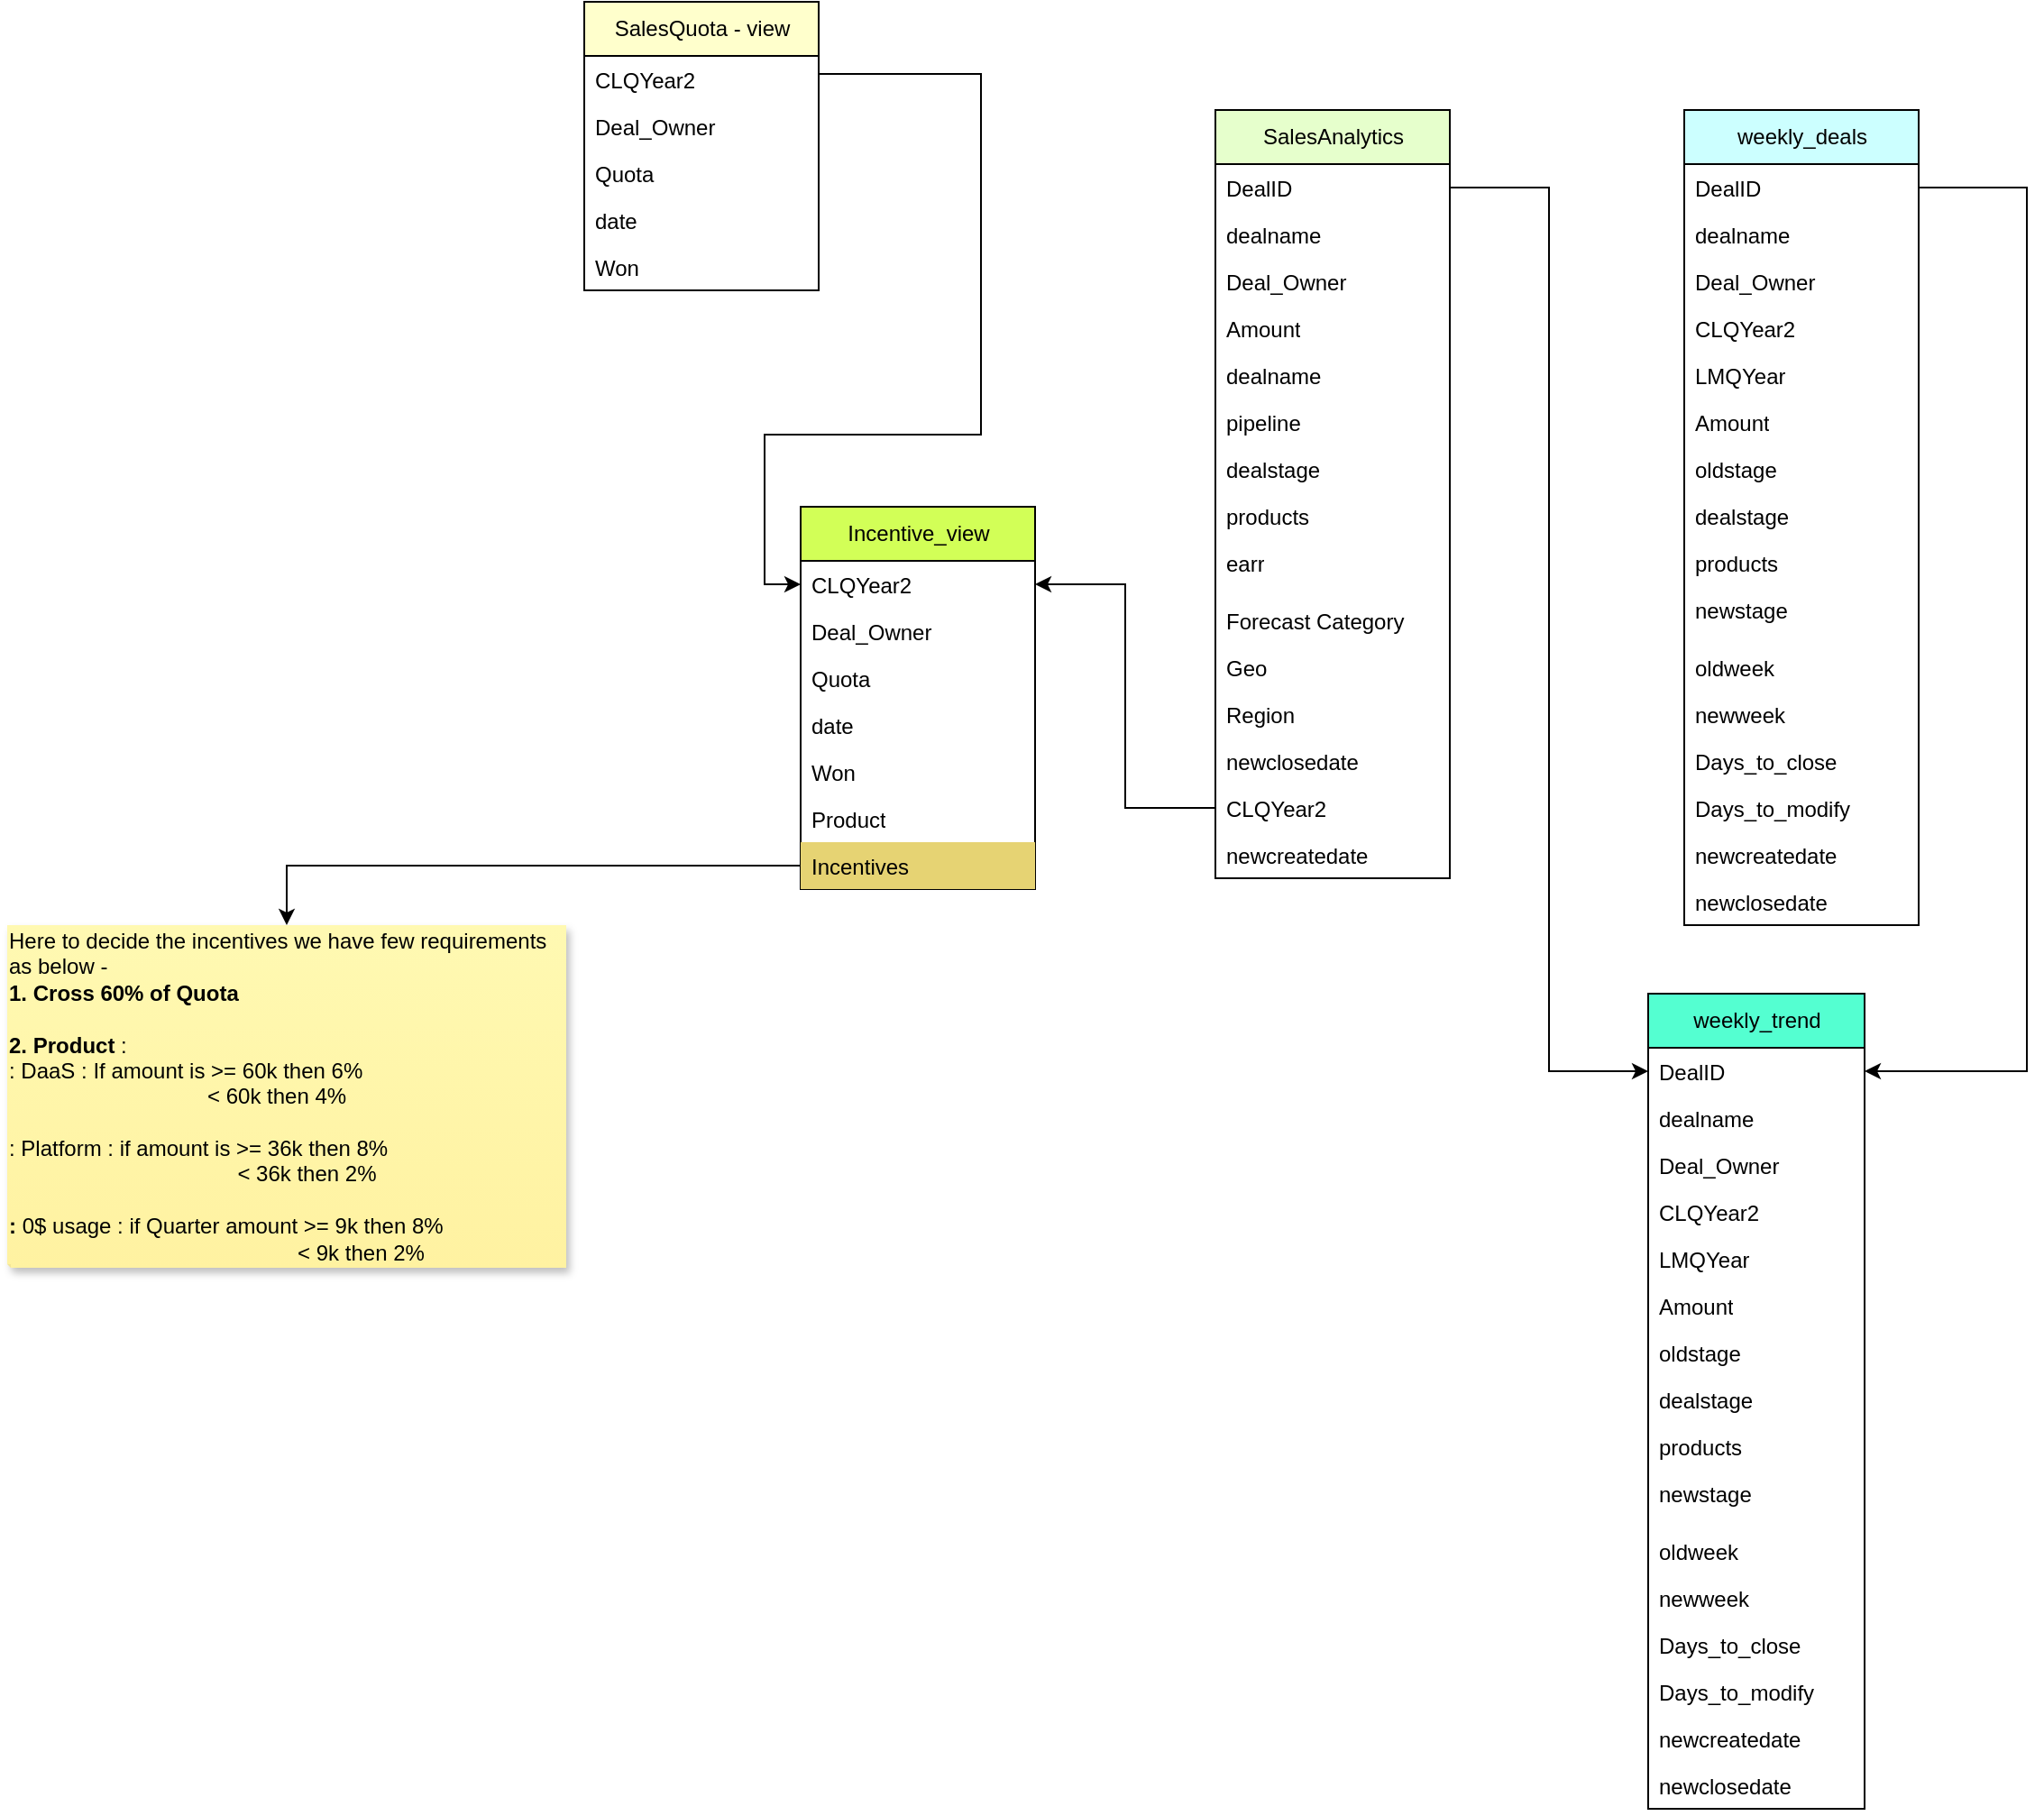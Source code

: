 <mxfile version="20.8.3" type="github">
  <diagram id="of-I4-T_ojTNUOSFvbh3" name="Page-1">
    <mxGraphModel dx="2233" dy="1823" grid="1" gridSize="10" guides="1" tooltips="1" connect="1" arrows="1" fold="1" page="1" pageScale="1" pageWidth="827" pageHeight="1169" math="0" shadow="0">
      <root>
        <mxCell id="0" />
        <mxCell id="1" parent="0" />
        <mxCell id="_g6t0JAhR5jxiRRMaBCF-3" value="SalesAnalytics" style="swimlane;fontStyle=0;childLayout=stackLayout;horizontal=1;startSize=30;fillColor=#E6FFCC;horizontalStack=0;resizeParent=1;resizeParentMax=0;resizeLast=0;collapsible=1;marginBottom=0;html=1;" vertex="1" parent="1">
          <mxGeometry x="320" y="20" width="130" height="426" as="geometry">
            <mxRectangle x="220" y="40" width="120" height="30" as="alternateBounds" />
          </mxGeometry>
        </mxCell>
        <mxCell id="_g6t0JAhR5jxiRRMaBCF-4" value="DealID&lt;br&gt;" style="text;strokeColor=none;fillColor=none;align=left;verticalAlign=top;spacingLeft=4;spacingRight=4;overflow=hidden;rotatable=0;points=[[0,0.5],[1,0.5]];portConstraint=eastwest;whiteSpace=wrap;html=1;" vertex="1" parent="_g6t0JAhR5jxiRRMaBCF-3">
          <mxGeometry y="30" width="130" height="26" as="geometry" />
        </mxCell>
        <mxCell id="_g6t0JAhR5jxiRRMaBCF-5" value="dealname" style="text;strokeColor=none;fillColor=none;align=left;verticalAlign=top;spacingLeft=4;spacingRight=4;overflow=hidden;rotatable=0;points=[[0,0.5],[1,0.5]];portConstraint=eastwest;whiteSpace=wrap;html=1;" vertex="1" parent="_g6t0JAhR5jxiRRMaBCF-3">
          <mxGeometry y="56" width="130" height="26" as="geometry" />
        </mxCell>
        <mxCell id="_g6t0JAhR5jxiRRMaBCF-10" value="Deal_Owner" style="text;strokeColor=none;fillColor=none;align=left;verticalAlign=top;spacingLeft=4;spacingRight=4;overflow=hidden;rotatable=0;points=[[0,0.5],[1,0.5]];portConstraint=eastwest;whiteSpace=wrap;html=1;" vertex="1" parent="_g6t0JAhR5jxiRRMaBCF-3">
          <mxGeometry y="82" width="130" height="26" as="geometry" />
        </mxCell>
        <mxCell id="_g6t0JAhR5jxiRRMaBCF-11" value="Amount" style="text;strokeColor=none;fillColor=none;align=left;verticalAlign=top;spacingLeft=4;spacingRight=4;overflow=hidden;rotatable=0;points=[[0,0.5],[1,0.5]];portConstraint=eastwest;whiteSpace=wrap;html=1;" vertex="1" parent="_g6t0JAhR5jxiRRMaBCF-3">
          <mxGeometry y="108" width="130" height="26" as="geometry" />
        </mxCell>
        <mxCell id="_g6t0JAhR5jxiRRMaBCF-12" value="dealname" style="text;strokeColor=none;fillColor=none;align=left;verticalAlign=top;spacingLeft=4;spacingRight=4;overflow=hidden;rotatable=0;points=[[0,0.5],[1,0.5]];portConstraint=eastwest;whiteSpace=wrap;html=1;" vertex="1" parent="_g6t0JAhR5jxiRRMaBCF-3">
          <mxGeometry y="134" width="130" height="26" as="geometry" />
        </mxCell>
        <mxCell id="_g6t0JAhR5jxiRRMaBCF-13" value="pipeline" style="text;strokeColor=none;fillColor=none;align=left;verticalAlign=top;spacingLeft=4;spacingRight=4;overflow=hidden;rotatable=0;points=[[0,0.5],[1,0.5]];portConstraint=eastwest;whiteSpace=wrap;html=1;" vertex="1" parent="_g6t0JAhR5jxiRRMaBCF-3">
          <mxGeometry y="160" width="130" height="26" as="geometry" />
        </mxCell>
        <mxCell id="_g6t0JAhR5jxiRRMaBCF-14" value="dealstage" style="text;strokeColor=none;fillColor=none;align=left;verticalAlign=top;spacingLeft=4;spacingRight=4;overflow=hidden;rotatable=0;points=[[0,0.5],[1,0.5]];portConstraint=eastwest;whiteSpace=wrap;html=1;" vertex="1" parent="_g6t0JAhR5jxiRRMaBCF-3">
          <mxGeometry y="186" width="130" height="26" as="geometry" />
        </mxCell>
        <mxCell id="_g6t0JAhR5jxiRRMaBCF-15" value="products" style="text;strokeColor=none;fillColor=none;align=left;verticalAlign=top;spacingLeft=4;spacingRight=4;overflow=hidden;rotatable=0;points=[[0,0.5],[1,0.5]];portConstraint=eastwest;whiteSpace=wrap;html=1;" vertex="1" parent="_g6t0JAhR5jxiRRMaBCF-3">
          <mxGeometry y="212" width="130" height="26" as="geometry" />
        </mxCell>
        <mxCell id="_g6t0JAhR5jxiRRMaBCF-6" value="earr" style="text;strokeColor=none;fillColor=none;align=left;verticalAlign=top;spacingLeft=4;spacingRight=4;overflow=hidden;rotatable=0;points=[[0,0.5],[1,0.5]];portConstraint=eastwest;whiteSpace=wrap;html=1;" vertex="1" parent="_g6t0JAhR5jxiRRMaBCF-3">
          <mxGeometry y="238" width="130" height="32" as="geometry" />
        </mxCell>
        <mxCell id="_g6t0JAhR5jxiRRMaBCF-16" value="Forecast Category" style="text;strokeColor=none;fillColor=none;align=left;verticalAlign=top;spacingLeft=4;spacingRight=4;overflow=hidden;rotatable=0;points=[[0,0.5],[1,0.5]];portConstraint=eastwest;whiteSpace=wrap;html=1;" vertex="1" parent="_g6t0JAhR5jxiRRMaBCF-3">
          <mxGeometry y="270" width="130" height="26" as="geometry" />
        </mxCell>
        <mxCell id="_g6t0JAhR5jxiRRMaBCF-17" value="Geo" style="text;strokeColor=none;fillColor=none;align=left;verticalAlign=top;spacingLeft=4;spacingRight=4;overflow=hidden;rotatable=0;points=[[0,0.5],[1,0.5]];portConstraint=eastwest;whiteSpace=wrap;html=1;" vertex="1" parent="_g6t0JAhR5jxiRRMaBCF-3">
          <mxGeometry y="296" width="130" height="26" as="geometry" />
        </mxCell>
        <mxCell id="_g6t0JAhR5jxiRRMaBCF-18" value="Region" style="text;strokeColor=none;fillColor=none;align=left;verticalAlign=top;spacingLeft=4;spacingRight=4;overflow=hidden;rotatable=0;points=[[0,0.5],[1,0.5]];portConstraint=eastwest;whiteSpace=wrap;html=1;" vertex="1" parent="_g6t0JAhR5jxiRRMaBCF-3">
          <mxGeometry y="322" width="130" height="26" as="geometry" />
        </mxCell>
        <mxCell id="_g6t0JAhR5jxiRRMaBCF-19" value="newclosedate" style="text;strokeColor=none;fillColor=none;align=left;verticalAlign=top;spacingLeft=4;spacingRight=4;overflow=hidden;rotatable=0;points=[[0,0.5],[1,0.5]];portConstraint=eastwest;whiteSpace=wrap;html=1;" vertex="1" parent="_g6t0JAhR5jxiRRMaBCF-3">
          <mxGeometry y="348" width="130" height="26" as="geometry" />
        </mxCell>
        <mxCell id="_g6t0JAhR5jxiRRMaBCF-20" value="CLQYear2" style="text;strokeColor=none;fillColor=none;align=left;verticalAlign=top;spacingLeft=4;spacingRight=4;overflow=hidden;rotatable=0;points=[[0,0.5],[1,0.5]];portConstraint=eastwest;whiteSpace=wrap;html=1;" vertex="1" parent="_g6t0JAhR5jxiRRMaBCF-3">
          <mxGeometry y="374" width="130" height="26" as="geometry" />
        </mxCell>
        <mxCell id="_g6t0JAhR5jxiRRMaBCF-21" value="newcreatedate" style="text;strokeColor=none;fillColor=none;align=left;verticalAlign=top;spacingLeft=4;spacingRight=4;overflow=hidden;rotatable=0;points=[[0,0.5],[1,0.5]];portConstraint=eastwest;whiteSpace=wrap;html=1;" vertex="1" parent="_g6t0JAhR5jxiRRMaBCF-3">
          <mxGeometry y="400" width="130" height="26" as="geometry" />
        </mxCell>
        <mxCell id="_g6t0JAhR5jxiRRMaBCF-22" value="SalesQuota - view" style="swimlane;fontStyle=0;childLayout=stackLayout;horizontal=1;startSize=30;fillColor=#FFFFCC;horizontalStack=0;resizeParent=1;resizeParentMax=0;resizeLast=0;collapsible=1;marginBottom=0;html=1;" vertex="1" parent="1">
          <mxGeometry x="-30" y="-40" width="130" height="160" as="geometry">
            <mxRectangle x="220" y="40" width="120" height="30" as="alternateBounds" />
          </mxGeometry>
        </mxCell>
        <mxCell id="_g6t0JAhR5jxiRRMaBCF-38" value="CLQYear2" style="text;strokeColor=none;fillColor=none;align=left;verticalAlign=top;spacingLeft=4;spacingRight=4;overflow=hidden;rotatable=0;points=[[0,0.5],[1,0.5]];portConstraint=eastwest;whiteSpace=wrap;html=1;" vertex="1" parent="_g6t0JAhR5jxiRRMaBCF-22">
          <mxGeometry y="30" width="130" height="26" as="geometry" />
        </mxCell>
        <mxCell id="_g6t0JAhR5jxiRRMaBCF-25" value="Deal_Owner" style="text;strokeColor=none;fillColor=none;align=left;verticalAlign=top;spacingLeft=4;spacingRight=4;overflow=hidden;rotatable=0;points=[[0,0.5],[1,0.5]];portConstraint=eastwest;whiteSpace=wrap;html=1;" vertex="1" parent="_g6t0JAhR5jxiRRMaBCF-22">
          <mxGeometry y="56" width="130" height="26" as="geometry" />
        </mxCell>
        <mxCell id="_g6t0JAhR5jxiRRMaBCF-26" value="Quota" style="text;strokeColor=none;fillColor=none;align=left;verticalAlign=top;spacingLeft=4;spacingRight=4;overflow=hidden;rotatable=0;points=[[0,0.5],[1,0.5]];portConstraint=eastwest;whiteSpace=wrap;html=1;" vertex="1" parent="_g6t0JAhR5jxiRRMaBCF-22">
          <mxGeometry y="82" width="130" height="26" as="geometry" />
        </mxCell>
        <mxCell id="_g6t0JAhR5jxiRRMaBCF-27" value="date" style="text;strokeColor=none;fillColor=none;align=left;verticalAlign=top;spacingLeft=4;spacingRight=4;overflow=hidden;rotatable=0;points=[[0,0.5],[1,0.5]];portConstraint=eastwest;whiteSpace=wrap;html=1;" vertex="1" parent="_g6t0JAhR5jxiRRMaBCF-22">
          <mxGeometry y="108" width="130" height="26" as="geometry" />
        </mxCell>
        <mxCell id="_g6t0JAhR5jxiRRMaBCF-28" value="Won" style="text;strokeColor=none;fillColor=none;align=left;verticalAlign=top;spacingLeft=4;spacingRight=4;overflow=hidden;rotatable=0;points=[[0,0.5],[1,0.5]];portConstraint=eastwest;whiteSpace=wrap;html=1;" vertex="1" parent="_g6t0JAhR5jxiRRMaBCF-22">
          <mxGeometry y="134" width="130" height="26" as="geometry" />
        </mxCell>
        <mxCell id="_g6t0JAhR5jxiRRMaBCF-39" value="weekly_deals" style="swimlane;fontStyle=0;childLayout=stackLayout;horizontal=1;startSize=30;fillColor=#CCFFFF;horizontalStack=0;resizeParent=1;resizeParentMax=0;resizeLast=0;collapsible=1;marginBottom=0;html=1;" vertex="1" parent="1">
          <mxGeometry x="580" y="20" width="130" height="452" as="geometry">
            <mxRectangle x="220" y="40" width="120" height="30" as="alternateBounds" />
          </mxGeometry>
        </mxCell>
        <mxCell id="_g6t0JAhR5jxiRRMaBCF-40" value="DealID&lt;br&gt;" style="text;strokeColor=none;fillColor=none;align=left;verticalAlign=top;spacingLeft=4;spacingRight=4;overflow=hidden;rotatable=0;points=[[0,0.5],[1,0.5]];portConstraint=eastwest;whiteSpace=wrap;html=1;" vertex="1" parent="_g6t0JAhR5jxiRRMaBCF-39">
          <mxGeometry y="30" width="130" height="26" as="geometry" />
        </mxCell>
        <mxCell id="_g6t0JAhR5jxiRRMaBCF-41" value="dealname" style="text;strokeColor=none;fillColor=none;align=left;verticalAlign=top;spacingLeft=4;spacingRight=4;overflow=hidden;rotatable=0;points=[[0,0.5],[1,0.5]];portConstraint=eastwest;whiteSpace=wrap;html=1;" vertex="1" parent="_g6t0JAhR5jxiRRMaBCF-39">
          <mxGeometry y="56" width="130" height="26" as="geometry" />
        </mxCell>
        <mxCell id="_g6t0JAhR5jxiRRMaBCF-42" value="Deal_Owner" style="text;strokeColor=none;fillColor=none;align=left;verticalAlign=top;spacingLeft=4;spacingRight=4;overflow=hidden;rotatable=0;points=[[0,0.5],[1,0.5]];portConstraint=eastwest;whiteSpace=wrap;html=1;" vertex="1" parent="_g6t0JAhR5jxiRRMaBCF-39">
          <mxGeometry y="82" width="130" height="26" as="geometry" />
        </mxCell>
        <mxCell id="_g6t0JAhR5jxiRRMaBCF-53" value="CLQYear2" style="text;strokeColor=none;fillColor=none;align=left;verticalAlign=top;spacingLeft=4;spacingRight=4;overflow=hidden;rotatable=0;points=[[0,0.5],[1,0.5]];portConstraint=eastwest;whiteSpace=wrap;html=1;" vertex="1" parent="_g6t0JAhR5jxiRRMaBCF-39">
          <mxGeometry y="108" width="130" height="26" as="geometry" />
        </mxCell>
        <mxCell id="_g6t0JAhR5jxiRRMaBCF-43" value="LMQYear" style="text;strokeColor=none;fillColor=none;align=left;verticalAlign=top;spacingLeft=4;spacingRight=4;overflow=hidden;rotatable=0;points=[[0,0.5],[1,0.5]];portConstraint=eastwest;whiteSpace=wrap;html=1;" vertex="1" parent="_g6t0JAhR5jxiRRMaBCF-39">
          <mxGeometry y="134" width="130" height="26" as="geometry" />
        </mxCell>
        <mxCell id="_g6t0JAhR5jxiRRMaBCF-44" value="Amount" style="text;strokeColor=none;fillColor=none;align=left;verticalAlign=top;spacingLeft=4;spacingRight=4;overflow=hidden;rotatable=0;points=[[0,0.5],[1,0.5]];portConstraint=eastwest;whiteSpace=wrap;html=1;" vertex="1" parent="_g6t0JAhR5jxiRRMaBCF-39">
          <mxGeometry y="160" width="130" height="26" as="geometry" />
        </mxCell>
        <mxCell id="_g6t0JAhR5jxiRRMaBCF-45" value="oldstage" style="text;strokeColor=none;fillColor=none;align=left;verticalAlign=top;spacingLeft=4;spacingRight=4;overflow=hidden;rotatable=0;points=[[0,0.5],[1,0.5]];portConstraint=eastwest;whiteSpace=wrap;html=1;" vertex="1" parent="_g6t0JAhR5jxiRRMaBCF-39">
          <mxGeometry y="186" width="130" height="26" as="geometry" />
        </mxCell>
        <mxCell id="_g6t0JAhR5jxiRRMaBCF-46" value="dealstage" style="text;strokeColor=none;fillColor=none;align=left;verticalAlign=top;spacingLeft=4;spacingRight=4;overflow=hidden;rotatable=0;points=[[0,0.5],[1,0.5]];portConstraint=eastwest;whiteSpace=wrap;html=1;" vertex="1" parent="_g6t0JAhR5jxiRRMaBCF-39">
          <mxGeometry y="212" width="130" height="26" as="geometry" />
        </mxCell>
        <mxCell id="_g6t0JAhR5jxiRRMaBCF-47" value="products" style="text;strokeColor=none;fillColor=none;align=left;verticalAlign=top;spacingLeft=4;spacingRight=4;overflow=hidden;rotatable=0;points=[[0,0.5],[1,0.5]];portConstraint=eastwest;whiteSpace=wrap;html=1;" vertex="1" parent="_g6t0JAhR5jxiRRMaBCF-39">
          <mxGeometry y="238" width="130" height="26" as="geometry" />
        </mxCell>
        <mxCell id="_g6t0JAhR5jxiRRMaBCF-48" value="newstage" style="text;strokeColor=none;fillColor=none;align=left;verticalAlign=top;spacingLeft=4;spacingRight=4;overflow=hidden;rotatable=0;points=[[0,0.5],[1,0.5]];portConstraint=eastwest;whiteSpace=wrap;html=1;" vertex="1" parent="_g6t0JAhR5jxiRRMaBCF-39">
          <mxGeometry y="264" width="130" height="32" as="geometry" />
        </mxCell>
        <mxCell id="_g6t0JAhR5jxiRRMaBCF-49" value="oldweek" style="text;strokeColor=none;fillColor=none;align=left;verticalAlign=top;spacingLeft=4;spacingRight=4;overflow=hidden;rotatable=0;points=[[0,0.5],[1,0.5]];portConstraint=eastwest;whiteSpace=wrap;html=1;" vertex="1" parent="_g6t0JAhR5jxiRRMaBCF-39">
          <mxGeometry y="296" width="130" height="26" as="geometry" />
        </mxCell>
        <mxCell id="_g6t0JAhR5jxiRRMaBCF-50" value="newweek" style="text;strokeColor=none;fillColor=none;align=left;verticalAlign=top;spacingLeft=4;spacingRight=4;overflow=hidden;rotatable=0;points=[[0,0.5],[1,0.5]];portConstraint=eastwest;whiteSpace=wrap;html=1;" vertex="1" parent="_g6t0JAhR5jxiRRMaBCF-39">
          <mxGeometry y="322" width="130" height="26" as="geometry" />
        </mxCell>
        <mxCell id="_g6t0JAhR5jxiRRMaBCF-51" value="Days_to_close" style="text;strokeColor=none;fillColor=none;align=left;verticalAlign=top;spacingLeft=4;spacingRight=4;overflow=hidden;rotatable=0;points=[[0,0.5],[1,0.5]];portConstraint=eastwest;whiteSpace=wrap;html=1;" vertex="1" parent="_g6t0JAhR5jxiRRMaBCF-39">
          <mxGeometry y="348" width="130" height="26" as="geometry" />
        </mxCell>
        <mxCell id="_g6t0JAhR5jxiRRMaBCF-52" value="Days_to_modify" style="text;strokeColor=none;fillColor=none;align=left;verticalAlign=top;spacingLeft=4;spacingRight=4;overflow=hidden;rotatable=0;points=[[0,0.5],[1,0.5]];portConstraint=eastwest;whiteSpace=wrap;html=1;" vertex="1" parent="_g6t0JAhR5jxiRRMaBCF-39">
          <mxGeometry y="374" width="130" height="26" as="geometry" />
        </mxCell>
        <mxCell id="_g6t0JAhR5jxiRRMaBCF-54" value="newcreatedate" style="text;strokeColor=none;fillColor=none;align=left;verticalAlign=top;spacingLeft=4;spacingRight=4;overflow=hidden;rotatable=0;points=[[0,0.5],[1,0.5]];portConstraint=eastwest;whiteSpace=wrap;html=1;" vertex="1" parent="_g6t0JAhR5jxiRRMaBCF-39">
          <mxGeometry y="400" width="130" height="26" as="geometry" />
        </mxCell>
        <mxCell id="_g6t0JAhR5jxiRRMaBCF-55" value="newclosedate" style="text;strokeColor=none;fillColor=none;align=left;verticalAlign=top;spacingLeft=4;spacingRight=4;overflow=hidden;rotatable=0;points=[[0,0.5],[1,0.5]];portConstraint=eastwest;whiteSpace=wrap;html=1;" vertex="1" parent="_g6t0JAhR5jxiRRMaBCF-39">
          <mxGeometry y="426" width="130" height="26" as="geometry" />
        </mxCell>
        <mxCell id="_g6t0JAhR5jxiRRMaBCF-56" style="edgeStyle=orthogonalEdgeStyle;rounded=0;orthogonalLoop=1;jettySize=auto;html=1;exitX=0;exitY=0.5;exitDx=0;exitDy=0;entryX=1;entryY=0.5;entryDx=0;entryDy=0;" edge="1" parent="1" source="_g6t0JAhR5jxiRRMaBCF-20" target="_g6t0JAhR5jxiRRMaBCF-59">
          <mxGeometry relative="1" as="geometry">
            <mxPoint x="260" y="280" as="targetPoint" />
          </mxGeometry>
        </mxCell>
        <mxCell id="_g6t0JAhR5jxiRRMaBCF-57" style="edgeStyle=orthogonalEdgeStyle;rounded=0;orthogonalLoop=1;jettySize=auto;html=1;exitX=1;exitY=0.5;exitDx=0;exitDy=0;entryX=0;entryY=0.5;entryDx=0;entryDy=0;" edge="1" parent="1" source="_g6t0JAhR5jxiRRMaBCF-38" target="_g6t0JAhR5jxiRRMaBCF-59">
          <mxGeometry relative="1" as="geometry">
            <mxPoint x="30" y="320" as="targetPoint" />
            <Array as="points">
              <mxPoint x="100" />
              <mxPoint x="190" />
              <mxPoint x="190" y="200" />
              <mxPoint x="70" y="200" />
              <mxPoint x="70" y="283" />
            </Array>
          </mxGeometry>
        </mxCell>
        <mxCell id="_g6t0JAhR5jxiRRMaBCF-58" value="Incentive_view" style="swimlane;fontStyle=0;childLayout=stackLayout;horizontal=1;startSize=30;fillColor=#D2FF57;horizontalStack=0;resizeParent=1;resizeParentMax=0;resizeLast=0;collapsible=1;marginBottom=0;html=1;" vertex="1" parent="1">
          <mxGeometry x="90" y="240" width="130" height="212" as="geometry">
            <mxRectangle x="90" y="240" width="120" height="30" as="alternateBounds" />
          </mxGeometry>
        </mxCell>
        <mxCell id="_g6t0JAhR5jxiRRMaBCF-59" value="CLQYear2" style="text;strokeColor=none;fillColor=none;align=left;verticalAlign=top;spacingLeft=4;spacingRight=4;overflow=hidden;rotatable=0;points=[[0,0.5],[1,0.5]];portConstraint=eastwest;whiteSpace=wrap;html=1;" vertex="1" parent="_g6t0JAhR5jxiRRMaBCF-58">
          <mxGeometry y="30" width="130" height="26" as="geometry" />
        </mxCell>
        <mxCell id="_g6t0JAhR5jxiRRMaBCF-60" value="Deal_Owner" style="text;strokeColor=none;fillColor=none;align=left;verticalAlign=top;spacingLeft=4;spacingRight=4;overflow=hidden;rotatable=0;points=[[0,0.5],[1,0.5]];portConstraint=eastwest;whiteSpace=wrap;html=1;" vertex="1" parent="_g6t0JAhR5jxiRRMaBCF-58">
          <mxGeometry y="56" width="130" height="26" as="geometry" />
        </mxCell>
        <mxCell id="_g6t0JAhR5jxiRRMaBCF-61" value="Quota" style="text;strokeColor=none;fillColor=none;align=left;verticalAlign=top;spacingLeft=4;spacingRight=4;overflow=hidden;rotatable=0;points=[[0,0.5],[1,0.5]];portConstraint=eastwest;whiteSpace=wrap;html=1;" vertex="1" parent="_g6t0JAhR5jxiRRMaBCF-58">
          <mxGeometry y="82" width="130" height="26" as="geometry" />
        </mxCell>
        <mxCell id="_g6t0JAhR5jxiRRMaBCF-62" value="date" style="text;strokeColor=none;fillColor=none;align=left;verticalAlign=top;spacingLeft=4;spacingRight=4;overflow=hidden;rotatable=0;points=[[0,0.5],[1,0.5]];portConstraint=eastwest;whiteSpace=wrap;html=1;" vertex="1" parent="_g6t0JAhR5jxiRRMaBCF-58">
          <mxGeometry y="108" width="130" height="26" as="geometry" />
        </mxCell>
        <mxCell id="_g6t0JAhR5jxiRRMaBCF-64" value="Won" style="text;strokeColor=none;fillColor=none;align=left;verticalAlign=top;spacingLeft=4;spacingRight=4;overflow=hidden;rotatable=0;points=[[0,0.5],[1,0.5]];portConstraint=eastwest;whiteSpace=wrap;html=1;" vertex="1" parent="_g6t0JAhR5jxiRRMaBCF-58">
          <mxGeometry y="134" width="130" height="26" as="geometry" />
        </mxCell>
        <mxCell id="_g6t0JAhR5jxiRRMaBCF-63" value="Product" style="text;strokeColor=none;fillColor=none;align=left;verticalAlign=top;spacingLeft=4;spacingRight=4;overflow=hidden;rotatable=0;points=[[0,0.5],[1,0.5]];portConstraint=eastwest;whiteSpace=wrap;html=1;" vertex="1" parent="_g6t0JAhR5jxiRRMaBCF-58">
          <mxGeometry y="160" width="130" height="26" as="geometry" />
        </mxCell>
        <mxCell id="_g6t0JAhR5jxiRRMaBCF-65" value="Incentives" style="text;strokeColor=none;fillColor=#E6D373;align=left;verticalAlign=top;spacingLeft=4;spacingRight=4;overflow=hidden;rotatable=0;points=[[0,0.5],[1,0.5]];portConstraint=eastwest;whiteSpace=wrap;html=1;" vertex="1" parent="_g6t0JAhR5jxiRRMaBCF-58">
          <mxGeometry y="186" width="130" height="26" as="geometry" />
        </mxCell>
        <mxCell id="_g6t0JAhR5jxiRRMaBCF-66" value="weekly_trend" style="swimlane;fontStyle=0;childLayout=stackLayout;horizontal=1;startSize=30;fillColor=#54FFD1;horizontalStack=0;resizeParent=1;resizeParentMax=0;resizeLast=0;collapsible=1;marginBottom=0;html=1;" vertex="1" parent="1">
          <mxGeometry x="560" y="510" width="120" height="452" as="geometry">
            <mxRectangle x="220" y="40" width="120" height="30" as="alternateBounds" />
          </mxGeometry>
        </mxCell>
        <mxCell id="_g6t0JAhR5jxiRRMaBCF-67" value="DealID&lt;br&gt;" style="text;strokeColor=none;fillColor=none;align=left;verticalAlign=top;spacingLeft=4;spacingRight=4;overflow=hidden;rotatable=0;points=[[0,0.5],[1,0.5]];portConstraint=eastwest;whiteSpace=wrap;html=1;" vertex="1" parent="_g6t0JAhR5jxiRRMaBCF-66">
          <mxGeometry y="30" width="120" height="26" as="geometry" />
        </mxCell>
        <mxCell id="_g6t0JAhR5jxiRRMaBCF-68" value="dealname" style="text;strokeColor=none;fillColor=none;align=left;verticalAlign=top;spacingLeft=4;spacingRight=4;overflow=hidden;rotatable=0;points=[[0,0.5],[1,0.5]];portConstraint=eastwest;whiteSpace=wrap;html=1;" vertex="1" parent="_g6t0JAhR5jxiRRMaBCF-66">
          <mxGeometry y="56" width="120" height="26" as="geometry" />
        </mxCell>
        <mxCell id="_g6t0JAhR5jxiRRMaBCF-69" value="Deal_Owner" style="text;strokeColor=none;fillColor=none;align=left;verticalAlign=top;spacingLeft=4;spacingRight=4;overflow=hidden;rotatable=0;points=[[0,0.5],[1,0.5]];portConstraint=eastwest;whiteSpace=wrap;html=1;" vertex="1" parent="_g6t0JAhR5jxiRRMaBCF-66">
          <mxGeometry y="82" width="120" height="26" as="geometry" />
        </mxCell>
        <mxCell id="_g6t0JAhR5jxiRRMaBCF-70" value="CLQYear2" style="text;strokeColor=none;fillColor=none;align=left;verticalAlign=top;spacingLeft=4;spacingRight=4;overflow=hidden;rotatable=0;points=[[0,0.5],[1,0.5]];portConstraint=eastwest;whiteSpace=wrap;html=1;" vertex="1" parent="_g6t0JAhR5jxiRRMaBCF-66">
          <mxGeometry y="108" width="120" height="26" as="geometry" />
        </mxCell>
        <mxCell id="_g6t0JAhR5jxiRRMaBCF-71" value="LMQYear" style="text;strokeColor=none;fillColor=none;align=left;verticalAlign=top;spacingLeft=4;spacingRight=4;overflow=hidden;rotatable=0;points=[[0,0.5],[1,0.5]];portConstraint=eastwest;whiteSpace=wrap;html=1;" vertex="1" parent="_g6t0JAhR5jxiRRMaBCF-66">
          <mxGeometry y="134" width="120" height="26" as="geometry" />
        </mxCell>
        <mxCell id="_g6t0JAhR5jxiRRMaBCF-72" value="Amount" style="text;strokeColor=none;fillColor=none;align=left;verticalAlign=top;spacingLeft=4;spacingRight=4;overflow=hidden;rotatable=0;points=[[0,0.5],[1,0.5]];portConstraint=eastwest;whiteSpace=wrap;html=1;" vertex="1" parent="_g6t0JAhR5jxiRRMaBCF-66">
          <mxGeometry y="160" width="120" height="26" as="geometry" />
        </mxCell>
        <mxCell id="_g6t0JAhR5jxiRRMaBCF-73" value="oldstage" style="text;strokeColor=none;fillColor=none;align=left;verticalAlign=top;spacingLeft=4;spacingRight=4;overflow=hidden;rotatable=0;points=[[0,0.5],[1,0.5]];portConstraint=eastwest;whiteSpace=wrap;html=1;" vertex="1" parent="_g6t0JAhR5jxiRRMaBCF-66">
          <mxGeometry y="186" width="120" height="26" as="geometry" />
        </mxCell>
        <mxCell id="_g6t0JAhR5jxiRRMaBCF-74" value="dealstage" style="text;strokeColor=none;fillColor=none;align=left;verticalAlign=top;spacingLeft=4;spacingRight=4;overflow=hidden;rotatable=0;points=[[0,0.5],[1,0.5]];portConstraint=eastwest;whiteSpace=wrap;html=1;" vertex="1" parent="_g6t0JAhR5jxiRRMaBCF-66">
          <mxGeometry y="212" width="120" height="26" as="geometry" />
        </mxCell>
        <mxCell id="_g6t0JAhR5jxiRRMaBCF-75" value="products" style="text;strokeColor=none;fillColor=none;align=left;verticalAlign=top;spacingLeft=4;spacingRight=4;overflow=hidden;rotatable=0;points=[[0,0.5],[1,0.5]];portConstraint=eastwest;whiteSpace=wrap;html=1;" vertex="1" parent="_g6t0JAhR5jxiRRMaBCF-66">
          <mxGeometry y="238" width="120" height="26" as="geometry" />
        </mxCell>
        <mxCell id="_g6t0JAhR5jxiRRMaBCF-76" value="newstage" style="text;strokeColor=none;fillColor=none;align=left;verticalAlign=top;spacingLeft=4;spacingRight=4;overflow=hidden;rotatable=0;points=[[0,0.5],[1,0.5]];portConstraint=eastwest;whiteSpace=wrap;html=1;" vertex="1" parent="_g6t0JAhR5jxiRRMaBCF-66">
          <mxGeometry y="264" width="120" height="32" as="geometry" />
        </mxCell>
        <mxCell id="_g6t0JAhR5jxiRRMaBCF-77" value="oldweek" style="text;strokeColor=none;fillColor=none;align=left;verticalAlign=top;spacingLeft=4;spacingRight=4;overflow=hidden;rotatable=0;points=[[0,0.5],[1,0.5]];portConstraint=eastwest;whiteSpace=wrap;html=1;" vertex="1" parent="_g6t0JAhR5jxiRRMaBCF-66">
          <mxGeometry y="296" width="120" height="26" as="geometry" />
        </mxCell>
        <mxCell id="_g6t0JAhR5jxiRRMaBCF-78" value="newweek" style="text;strokeColor=none;fillColor=none;align=left;verticalAlign=top;spacingLeft=4;spacingRight=4;overflow=hidden;rotatable=0;points=[[0,0.5],[1,0.5]];portConstraint=eastwest;whiteSpace=wrap;html=1;" vertex="1" parent="_g6t0JAhR5jxiRRMaBCF-66">
          <mxGeometry y="322" width="120" height="26" as="geometry" />
        </mxCell>
        <mxCell id="_g6t0JAhR5jxiRRMaBCF-79" value="Days_to_close" style="text;strokeColor=none;fillColor=none;align=left;verticalAlign=top;spacingLeft=4;spacingRight=4;overflow=hidden;rotatable=0;points=[[0,0.5],[1,0.5]];portConstraint=eastwest;whiteSpace=wrap;html=1;" vertex="1" parent="_g6t0JAhR5jxiRRMaBCF-66">
          <mxGeometry y="348" width="120" height="26" as="geometry" />
        </mxCell>
        <mxCell id="_g6t0JAhR5jxiRRMaBCF-80" value="Days_to_modify" style="text;strokeColor=none;fillColor=none;align=left;verticalAlign=top;spacingLeft=4;spacingRight=4;overflow=hidden;rotatable=0;points=[[0,0.5],[1,0.5]];portConstraint=eastwest;whiteSpace=wrap;html=1;" vertex="1" parent="_g6t0JAhR5jxiRRMaBCF-66">
          <mxGeometry y="374" width="120" height="26" as="geometry" />
        </mxCell>
        <mxCell id="_g6t0JAhR5jxiRRMaBCF-81" value="newcreatedate" style="text;strokeColor=none;fillColor=none;align=left;verticalAlign=top;spacingLeft=4;spacingRight=4;overflow=hidden;rotatable=0;points=[[0,0.5],[1,0.5]];portConstraint=eastwest;whiteSpace=wrap;html=1;" vertex="1" parent="_g6t0JAhR5jxiRRMaBCF-66">
          <mxGeometry y="400" width="120" height="26" as="geometry" />
        </mxCell>
        <mxCell id="_g6t0JAhR5jxiRRMaBCF-82" value="newclosedate" style="text;strokeColor=none;fillColor=none;align=left;verticalAlign=top;spacingLeft=4;spacingRight=4;overflow=hidden;rotatable=0;points=[[0,0.5],[1,0.5]];portConstraint=eastwest;whiteSpace=wrap;html=1;" vertex="1" parent="_g6t0JAhR5jxiRRMaBCF-66">
          <mxGeometry y="426" width="120" height="26" as="geometry" />
        </mxCell>
        <mxCell id="_g6t0JAhR5jxiRRMaBCF-83" style="edgeStyle=orthogonalEdgeStyle;rounded=0;orthogonalLoop=1;jettySize=auto;html=1;exitX=1;exitY=0.5;exitDx=0;exitDy=0;entryX=0;entryY=0.5;entryDx=0;entryDy=0;" edge="1" parent="1" source="_g6t0JAhR5jxiRRMaBCF-4" target="_g6t0JAhR5jxiRRMaBCF-67">
          <mxGeometry relative="1" as="geometry">
            <mxPoint x="520" y="570" as="targetPoint" />
          </mxGeometry>
        </mxCell>
        <mxCell id="_g6t0JAhR5jxiRRMaBCF-85" style="edgeStyle=orthogonalEdgeStyle;rounded=0;orthogonalLoop=1;jettySize=auto;html=1;entryX=1;entryY=0.5;entryDx=0;entryDy=0;" edge="1" parent="1" source="_g6t0JAhR5jxiRRMaBCF-40" target="_g6t0JAhR5jxiRRMaBCF-67">
          <mxGeometry relative="1" as="geometry">
            <mxPoint x="740" y="550" as="targetPoint" />
            <Array as="points">
              <mxPoint x="770" y="63" />
              <mxPoint x="770" y="553" />
            </Array>
          </mxGeometry>
        </mxCell>
        <mxCell id="_g6t0JAhR5jxiRRMaBCF-87" value="&lt;div style=&quot;text-align: left;&quot;&gt;&lt;span style=&quot;background-color: initial;&quot;&gt;Here to decide the incentives we have few requirements as below -&amp;nbsp;&lt;/span&gt;&lt;/div&gt;&lt;b&gt;&lt;div style=&quot;text-align: left;&quot;&gt;&lt;b style=&quot;background-color: initial;&quot;&gt;1.&lt;/b&gt;&lt;span style=&quot;background-color: initial; font-weight: normal;&quot;&gt; &lt;/span&gt;&lt;b style=&quot;background-color: initial;&quot;&gt;Cross 60% of Quota&lt;/b&gt;&lt;/div&gt;&lt;div style=&quot;text-align: left;&quot;&gt;&lt;b style=&quot;background-color: initial;&quot;&gt;&lt;br&gt;&lt;/b&gt;&lt;/div&gt;&lt;/b&gt;&lt;b&gt;&lt;div style=&quot;text-align: left;&quot;&gt;&lt;b style=&quot;background-color: initial;&quot;&gt;2.&lt;/b&gt;&lt;span style=&quot;background-color: initial; font-weight: normal;&quot;&gt; &lt;/span&gt;&lt;b style=&quot;background-color: initial;&quot;&gt;Product &lt;/b&gt;&lt;span style=&quot;background-color: initial; font-weight: normal;&quot;&gt;:&lt;/span&gt;&lt;/div&gt;&lt;/b&gt;&lt;div style=&quot;text-align: left;&quot;&gt;&lt;span style=&quot;background-color: initial;&quot;&gt;: DaaS : If amount is &amp;gt;= 60k then 6%&lt;/span&gt;&lt;/div&gt;&lt;div style=&quot;text-align: left;&quot;&gt;&lt;span style=&quot;background-color: initial;&quot;&gt;&amp;nbsp; &amp;nbsp; &amp;nbsp; &amp;nbsp; &amp;nbsp; &amp;nbsp; &amp;nbsp; &amp;nbsp; &amp;nbsp; &amp;nbsp; &amp;nbsp; &amp;nbsp; &amp;nbsp; &amp;nbsp; &amp;nbsp; &amp;nbsp; &amp;nbsp;&amp;lt; 60k then 4%&lt;/span&gt;&lt;/div&gt;&lt;div style=&quot;text-align: left;&quot;&gt;&lt;span style=&quot;background-color: initial;&quot;&gt;&lt;br&gt;&lt;/span&gt;&lt;/div&gt;&lt;div style=&quot;text-align: left;&quot;&gt;&lt;span style=&quot;background-color: initial;&quot;&gt;: Platform : if amount is &amp;gt;= 36k then 8%&lt;/span&gt;&lt;/div&gt;&lt;div style=&quot;text-align: left;&quot;&gt;&lt;span style=&quot;background-color: initial;&quot;&gt;&amp;nbsp; &amp;nbsp; &amp;nbsp; &amp;nbsp; &amp;nbsp; &amp;nbsp; &amp;nbsp; &amp;nbsp; &amp;nbsp; &amp;nbsp; &amp;nbsp; &amp;nbsp; &amp;nbsp; &amp;nbsp; &amp;nbsp; &amp;nbsp; &amp;nbsp; &amp;nbsp; &amp;nbsp; &amp;lt; 36k then 2%&lt;/span&gt;&lt;/div&gt;&lt;div style=&quot;text-align: left;&quot;&gt;&lt;br&gt;&lt;/div&gt;&lt;div style=&quot;text-align: left;&quot;&gt;&lt;b style=&quot;font-weight: bold; background-color: initial;&quot;&gt;:&lt;/b&gt;&lt;span style=&quot;background-color: initial;&quot;&gt; 0$ usage : if&amp;nbsp;&lt;/span&gt;&lt;span style=&quot;background-color: initial;&quot;&gt;Quarter amount &amp;gt;= 9k then 8%&lt;/span&gt;&lt;/div&gt;&lt;div style=&quot;text-align: left;&quot;&gt;&lt;span style=&quot;background-color: initial;&quot;&gt;&amp;nbsp; &amp;nbsp; &amp;nbsp; &amp;nbsp; &amp;nbsp; &amp;nbsp; &amp;nbsp; &amp;nbsp; &amp;nbsp; &amp;nbsp; &amp;nbsp; &amp;nbsp; &amp;nbsp; &amp;nbsp; &amp;nbsp; &amp;nbsp; &amp;nbsp; &amp;nbsp; &amp;nbsp; &amp;nbsp; &amp;nbsp; &amp;nbsp; &amp;nbsp; &amp;nbsp; &amp;lt; 9k then 2%&lt;/span&gt;&lt;/div&gt;" style="shape=note;whiteSpace=wrap;html=1;backgroundOutline=1;fontColor=#000000;darkOpacity=0.05;fillColor=#FFF9B2;strokeColor=none;fillStyle=solid;direction=west;gradientDirection=north;gradientColor=#FFF2A1;shadow=1;size=2;pointerEvents=1;movable=0;resizable=0;rotatable=0;deletable=0;editable=0;connectable=0;" vertex="1" parent="1">
          <mxGeometry x="-350" y="472" width="310" height="190" as="geometry" />
        </mxCell>
        <mxCell id="_g6t0JAhR5jxiRRMaBCF-88" style="edgeStyle=orthogonalEdgeStyle;rounded=0;orthogonalLoop=1;jettySize=auto;html=1;exitX=0;exitY=0.5;exitDx=0;exitDy=0;" edge="1" parent="1" source="_g6t0JAhR5jxiRRMaBCF-65" target="_g6t0JAhR5jxiRRMaBCF-87">
          <mxGeometry relative="1" as="geometry" />
        </mxCell>
      </root>
    </mxGraphModel>
  </diagram>
</mxfile>
